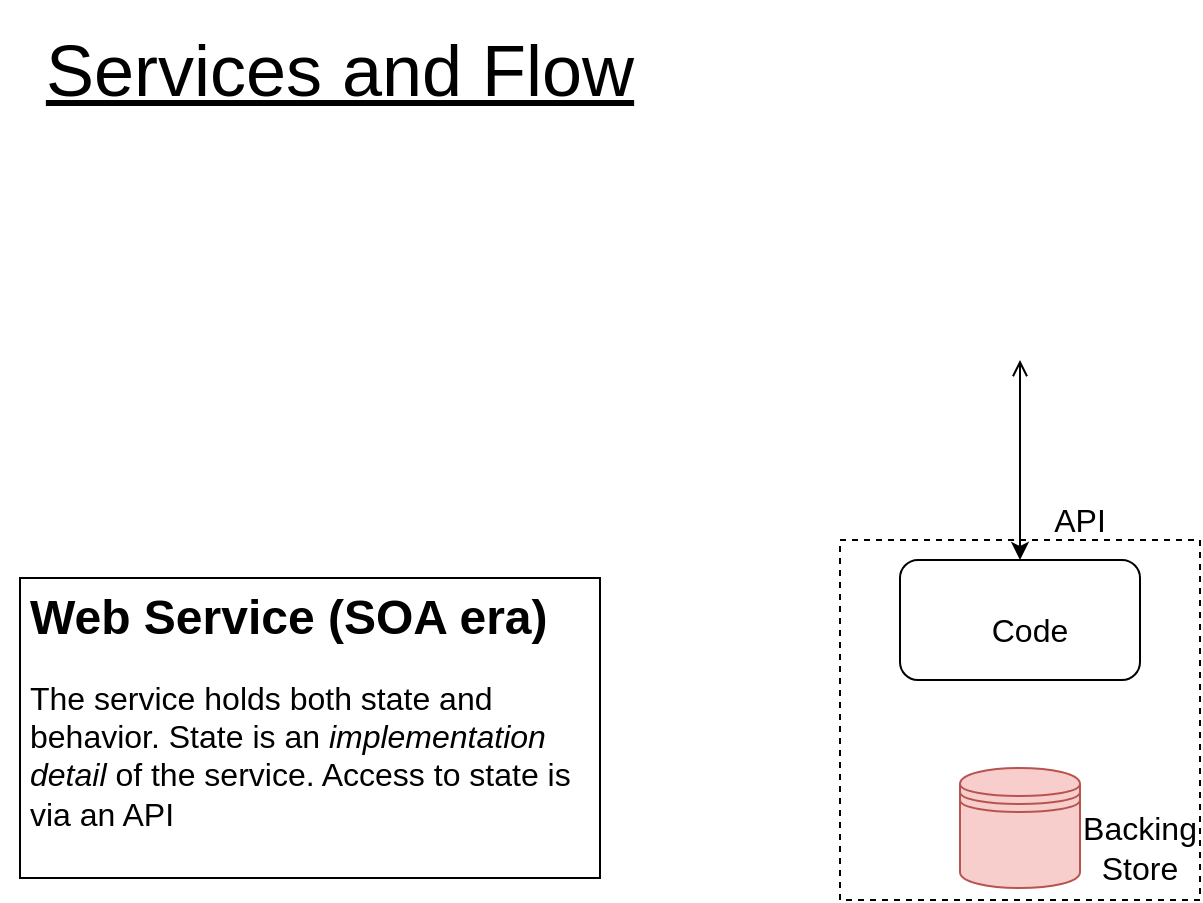 <mxfile version="15.2.7" type="device"><diagram id="-qXYHq2UHwi79nZmH8Gm" name="Page-1"><mxGraphModel dx="1580" dy="1186" grid="1" gridSize="10" guides="1" tooltips="1" connect="1" arrows="1" fold="1" page="1" pageScale="1" pageWidth="1169" pageHeight="827" math="0" shadow="0"><root><mxCell id="0"/><mxCell id="1" parent="0"/><mxCell id="BVeQfy9FWSrZ6FmKd4Sm-4" value="" style="whiteSpace=wrap;html=1;aspect=fixed;dashed=1;" parent="1" vertex="1"><mxGeometry x="500" y="300" width="180" height="180" as="geometry"/></mxCell><mxCell id="BVeQfy9FWSrZ6FmKd4Sm-1" value="" style="shape=datastore;whiteSpace=wrap;html=1;fillColor=#f8cecc;strokeColor=#b85450;" parent="1" vertex="1"><mxGeometry x="560" y="414" width="60" height="60" as="geometry"/></mxCell><mxCell id="BVeQfy9FWSrZ6FmKd4Sm-3" value="" style="rounded=1;whiteSpace=wrap;html=1;" parent="1" vertex="1"><mxGeometry x="530" y="310" width="120" height="60" as="geometry"/></mxCell><mxCell id="BVeQfy9FWSrZ6FmKd4Sm-5" value="" style="endArrow=classic;html=1;startArrow=open;startFill=0;" parent="1" edge="1"><mxGeometry width="50" height="50" relative="1" as="geometry"><mxPoint x="590" y="210" as="sourcePoint"/><mxPoint x="590" y="310" as="targetPoint"/></mxGeometry></mxCell><mxCell id="BVeQfy9FWSrZ6FmKd4Sm-6" value="&lt;font style=&quot;font-size: 16px&quot;&gt;API&lt;/font&gt;" style="text;html=1;strokeColor=none;fillColor=none;align=center;verticalAlign=middle;whiteSpace=wrap;rounded=0;dashed=1;" parent="1" vertex="1"><mxGeometry x="600" y="280" width="40" height="20" as="geometry"/></mxCell><mxCell id="BVeQfy9FWSrZ6FmKd4Sm-7" value="&lt;font style=&quot;font-size: 16px&quot;&gt;Code&lt;/font&gt;" style="text;html=1;strokeColor=none;fillColor=none;align=center;verticalAlign=middle;whiteSpace=wrap;rounded=0;dashed=1;" parent="1" vertex="1"><mxGeometry x="570" y="330" width="50" height="30" as="geometry"/></mxCell><mxCell id="BVeQfy9FWSrZ6FmKd4Sm-8" value="&lt;span style=&quot;font-size: 16px&quot;&gt;Backing Store&lt;/span&gt;" style="text;html=1;strokeColor=none;fillColor=none;align=center;verticalAlign=middle;whiteSpace=wrap;rounded=0;dashed=1;" parent="1" vertex="1"><mxGeometry x="630" y="444" width="40" height="20" as="geometry"/></mxCell><mxCell id="BVeQfy9FWSrZ6FmKd4Sm-9" value="&lt;h1&gt;Web Service (SOA era)&lt;/h1&gt;&lt;p&gt;&lt;font style=&quot;font-size: 16px&quot;&gt;The service holds both state and behavior. State is an &lt;i&gt;implementation detail&lt;/i&gt; of the service. Access to state is via an API&lt;/font&gt;&lt;/p&gt;" style="text;html=1;strokeColor=default;fillColor=none;spacing=5;spacingTop=-20;whiteSpace=wrap;overflow=hidden;rounded=0;" parent="1" vertex="1"><mxGeometry x="90" y="319" width="290" height="150" as="geometry"/></mxCell><mxCell id="-wEQHujA_CPqpyY0SYgr-1" value="&lt;font style=&quot;font-size: 36px&quot;&gt;&lt;u&gt;Services and Flow&lt;/u&gt;&lt;/font&gt;" style="text;html=1;strokeColor=none;fillColor=none;align=center;verticalAlign=middle;whiteSpace=wrap;rounded=0;" parent="1" vertex="1"><mxGeometry x="80" y="30" width="340" height="70" as="geometry"/></mxCell></root></mxGraphModel></diagram></mxfile>